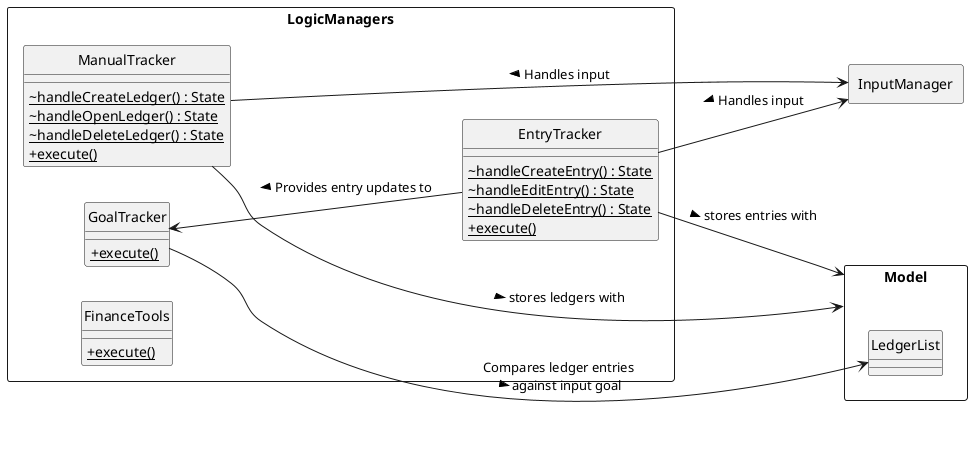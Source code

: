 @startuml
hide circle
skinparam classAttributeIconSize 0
skinparam BoxPadding 50
skinparam shadowing false
left to right direction


skinparam package<<Layout>> {
  borderColor Transparent
  backgroundColor Transparent
  fontColor Transparent
  stereotypeFontColor Transparent
}




rectangle Model {
    class LedgerList {
    }
}

rectangle InputManager {
}



rectangle LogicManagers {
    class ManualTracker {
        ~ {static} handleCreateLedger() : State
        ~ {static} handleOpenLedger() : State
        ~ {static} handleDeleteLedger() : State
        + {static} execute()
    }

    class EntryTracker {
        ~ {static} handleCreateEntry() : State
        ~ {static} handleEditEntry() : State
        ~ {static} handleDeleteEntry() : State
        + {static} execute()
    }

    class GoalTracker {
        + {static} execute()
    }

    class FinanceTools{
        + {static} execute()
    }

    EntryTracker --> Model : stores entries with >
    ManualTracker --> Model : stores ledgers with >
}

ManualTracker --> InputManager : Handles input <
EntryTracker --> InputManager : Handles input <

GoalTracker --> LedgerList : Compares ledger entries \nagainst input goal >
GoalTracker <-- EntryTracker : < Provides entry updates to




@enduml